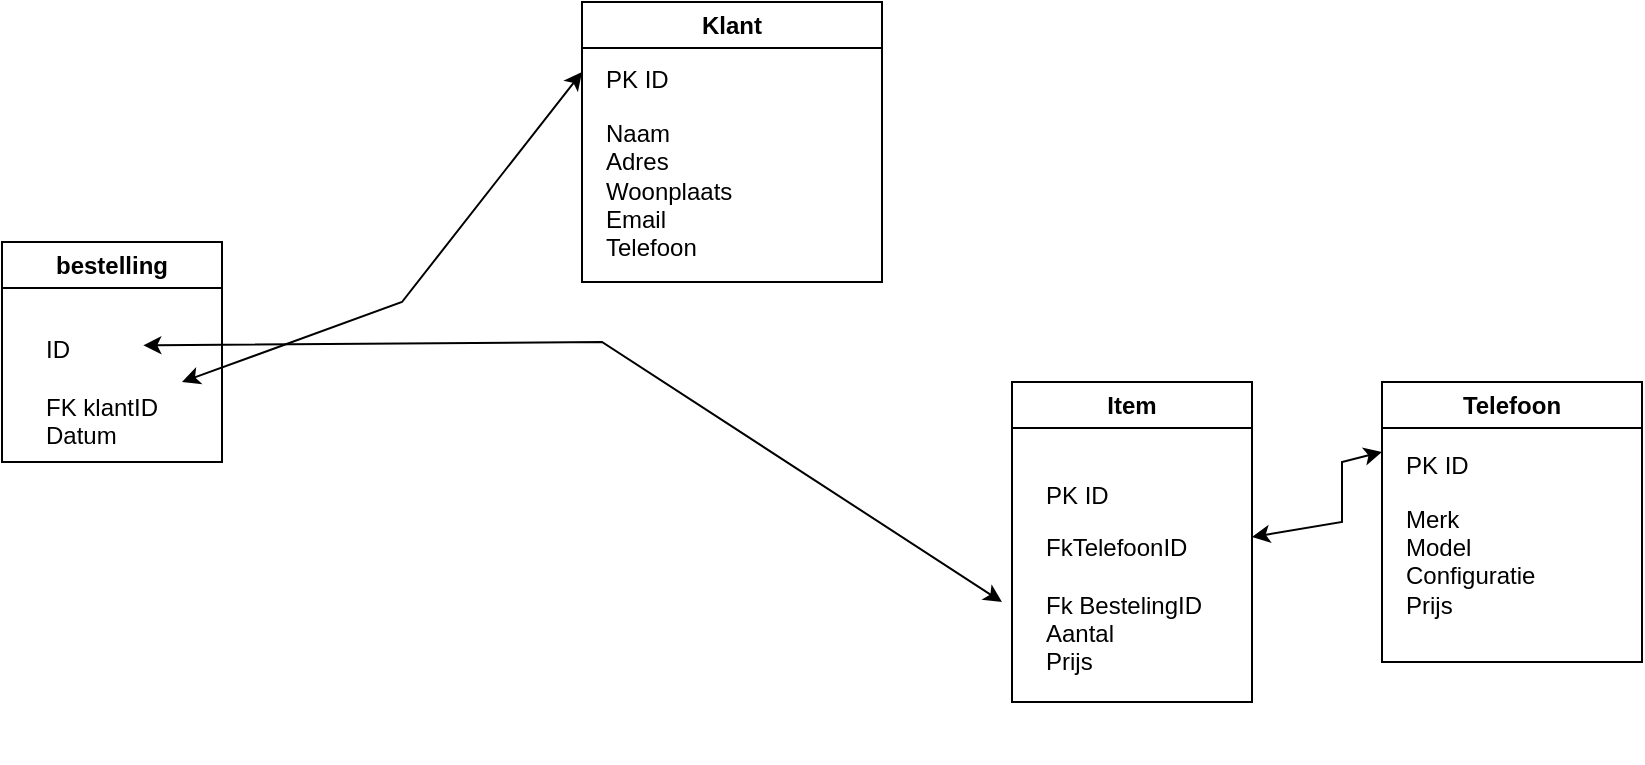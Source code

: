 <mxfile version="20.8.16" type="device"><diagram name="Page-1" id="aKvvUnjQWPqPYfTmZtvj"><mxGraphModel dx="780" dy="496" grid="1" gridSize="10" guides="1" tooltips="1" connect="1" arrows="1" fold="1" page="1" pageScale="1" pageWidth="850" pageHeight="1100" math="0" shadow="0"><root><mxCell id="0"/><mxCell id="1" parent="0"/><mxCell id="Y2FS1tLHxoGQxnDFf3W5-6" value="Klant" style="swimlane;whiteSpace=wrap;html=1;" vertex="1" parent="1"><mxGeometry x="300" y="130" width="150" height="140" as="geometry"/></mxCell><mxCell id="Y2FS1tLHxoGQxnDFf3W5-9" value="&lt;p class=&quot;MsoNormal&quot;&gt;PK ID&lt;/p&gt;&lt;span style=&quot;background-color: initial;&quot;&gt;&lt;div style=&quot;&quot;&gt;&lt;span style=&quot;background-color: initial;&quot;&gt;Naam&lt;/span&gt;&lt;/div&gt;&lt;/span&gt;&lt;span style=&quot;background-color: initial;&quot;&gt;Adres&lt;/span&gt;&lt;br&gt;&lt;span style=&quot;background-color: initial;&quot;&gt;Woonplaats&lt;/span&gt;&lt;br&gt;&lt;span style=&quot;background-color: initial;&quot;&gt;Email&lt;/span&gt;&lt;br&gt;&lt;span style=&quot;background-color: initial;&quot;&gt;Telefoon&lt;/span&gt;" style="text;html=1;strokeColor=none;fillColor=none;align=left;verticalAlign=middle;whiteSpace=wrap;rounded=0;" vertex="1" parent="Y2FS1tLHxoGQxnDFf3W5-6"><mxGeometry x="10" y="60" width="60" height="30" as="geometry"/></mxCell><mxCell id="Y2FS1tLHxoGQxnDFf3W5-10" value="Telefoon" style="swimlane;whiteSpace=wrap;html=1;" vertex="1" parent="1"><mxGeometry x="700" y="320" width="130" height="140" as="geometry"/></mxCell><mxCell id="Y2FS1tLHxoGQxnDFf3W5-12" value="&lt;br&gt;&lt;br&gt;&lt;br&gt;&lt;p class=&quot;MsoNormal&quot;&gt;&lt;span style=&quot;mso-ansi-language:NL&quot; lang=&quot;NL&quot;&gt;PK ID&lt;/span&gt;&lt;/p&gt;&lt;span style=&quot;background-color: initial;&quot;&gt;Merk&lt;/span&gt;&lt;br&gt;&lt;span style=&quot;background-color: initial;&quot;&gt;Model&lt;br&gt;&lt;/span&gt;&lt;span style=&quot;background-color: initial;&quot;&gt;Configuratie&lt;/span&gt;&lt;br&gt;&lt;span style=&quot;background-color: initial;&quot;&gt;Prijs&lt;/span&gt;&lt;br&gt;&lt;br&gt;&lt;br&gt;&lt;br&gt;&lt;br&gt;&lt;br&gt;" style="text;html=1;strokeColor=none;fillColor=none;align=left;verticalAlign=middle;whiteSpace=wrap;rounded=0;" vertex="1" parent="Y2FS1tLHxoGQxnDFf3W5-10"><mxGeometry x="10" y="70" width="60" height="30" as="geometry"/></mxCell><mxCell id="Y2FS1tLHxoGQxnDFf3W5-13" value="Item" style="swimlane;whiteSpace=wrap;html=1;startSize=23;" vertex="1" parent="1"><mxGeometry x="515" y="320" width="120" height="160" as="geometry"/></mxCell><mxCell id="Y2FS1tLHxoGQxnDFf3W5-14" value="&lt;br&gt;&lt;br&gt;&lt;br&gt;&lt;p class=&quot;MsoNormal&quot;&gt;&lt;span style=&quot;mso-ansi-language:NL&quot; lang=&quot;NL&quot;&gt;PK ID&lt;/span&gt;&lt;/p&gt;&lt;span style=&quot;background-color: initial;&quot;&gt;FkTelefoonID&lt;br&gt;&lt;/span&gt;&lt;br&gt;&lt;span style=&quot;background-color: initial;&quot;&gt;Fk BestelingID&lt;/span&gt;&lt;br&gt;&lt;span style=&quot;background-color: initial;&quot;&gt;Aantal&lt;/span&gt;&lt;br&gt;&lt;span style=&quot;background-color: initial;&quot;&gt;Prijs&lt;/span&gt;&lt;br&gt;&lt;br&gt;&lt;br&gt;" style="text;html=1;strokeColor=none;fillColor=none;align=left;verticalAlign=middle;whiteSpace=wrap;rounded=0;" vertex="1" parent="Y2FS1tLHxoGQxnDFf3W5-13"><mxGeometry x="15" y="70" width="105" height="30" as="geometry"/></mxCell><mxCell id="Y2FS1tLHxoGQxnDFf3W5-15" value="bestelling" style="swimlane;whiteSpace=wrap;html=1;" vertex="1" parent="1"><mxGeometry x="10" y="250" width="110" height="110" as="geometry"/></mxCell><mxCell id="Y2FS1tLHxoGQxnDFf3W5-16" value="&lt;br&gt;&lt;br&gt;&lt;span style=&quot;background-color: initial;&quot;&gt;ID&lt;br&gt;&lt;/span&gt;&lt;span style=&quot;background-color: initial;&quot;&gt;&lt;br&gt;FK klantID&lt;/span&gt;&lt;br&gt;&lt;span style=&quot;background-color: initial;&quot;&gt;Datum&lt;/span&gt;&lt;br&gt;&lt;br&gt;&lt;br&gt;" style="text;html=1;strokeColor=none;fillColor=none;align=left;verticalAlign=middle;whiteSpace=wrap;rounded=0;" vertex="1" parent="Y2FS1tLHxoGQxnDFf3W5-15"><mxGeometry x="20" y="60" width="60" height="30" as="geometry"/></mxCell><mxCell id="Y2FS1tLHxoGQxnDFf3W5-18" value="" style="endArrow=classic;startArrow=classic;html=1;rounded=0;entryX=0;entryY=0.25;entryDx=0;entryDy=0;" edge="1" parent="1" target="Y2FS1tLHxoGQxnDFf3W5-6"><mxGeometry width="50" height="50" relative="1" as="geometry"><mxPoint x="100" y="320" as="sourcePoint"/><mxPoint x="320" y="320" as="targetPoint"/><Array as="points"><mxPoint x="210" y="280"/></Array></mxGeometry></mxCell><mxCell id="Y2FS1tLHxoGQxnDFf3W5-20" value="" style="endArrow=classic;startArrow=classic;html=1;rounded=0;exitX=0.844;exitY=-0.278;exitDx=0;exitDy=0;exitPerimeter=0;" edge="1" parent="1" source="Y2FS1tLHxoGQxnDFf3W5-16"><mxGeometry width="50" height="50" relative="1" as="geometry"><mxPoint x="310" y="340" as="sourcePoint"/><mxPoint x="510" y="430" as="targetPoint"/><Array as="points"><mxPoint x="310" y="300"/></Array></mxGeometry></mxCell><mxCell id="Y2FS1tLHxoGQxnDFf3W5-21" value="" style="endArrow=classic;startArrow=classic;html=1;rounded=0;entryX=0;entryY=0.25;entryDx=0;entryDy=0;exitX=1;exitY=0.25;exitDx=0;exitDy=0;" edge="1" parent="1" source="Y2FS1tLHxoGQxnDFf3W5-14" target="Y2FS1tLHxoGQxnDFf3W5-10"><mxGeometry width="50" height="50" relative="1" as="geometry"><mxPoint x="500" y="340" as="sourcePoint"/><mxPoint x="550" y="290" as="targetPoint"/><Array as="points"><mxPoint x="680" y="390"/><mxPoint x="680" y="360"/></Array></mxGeometry></mxCell></root></mxGraphModel></diagram></mxfile>